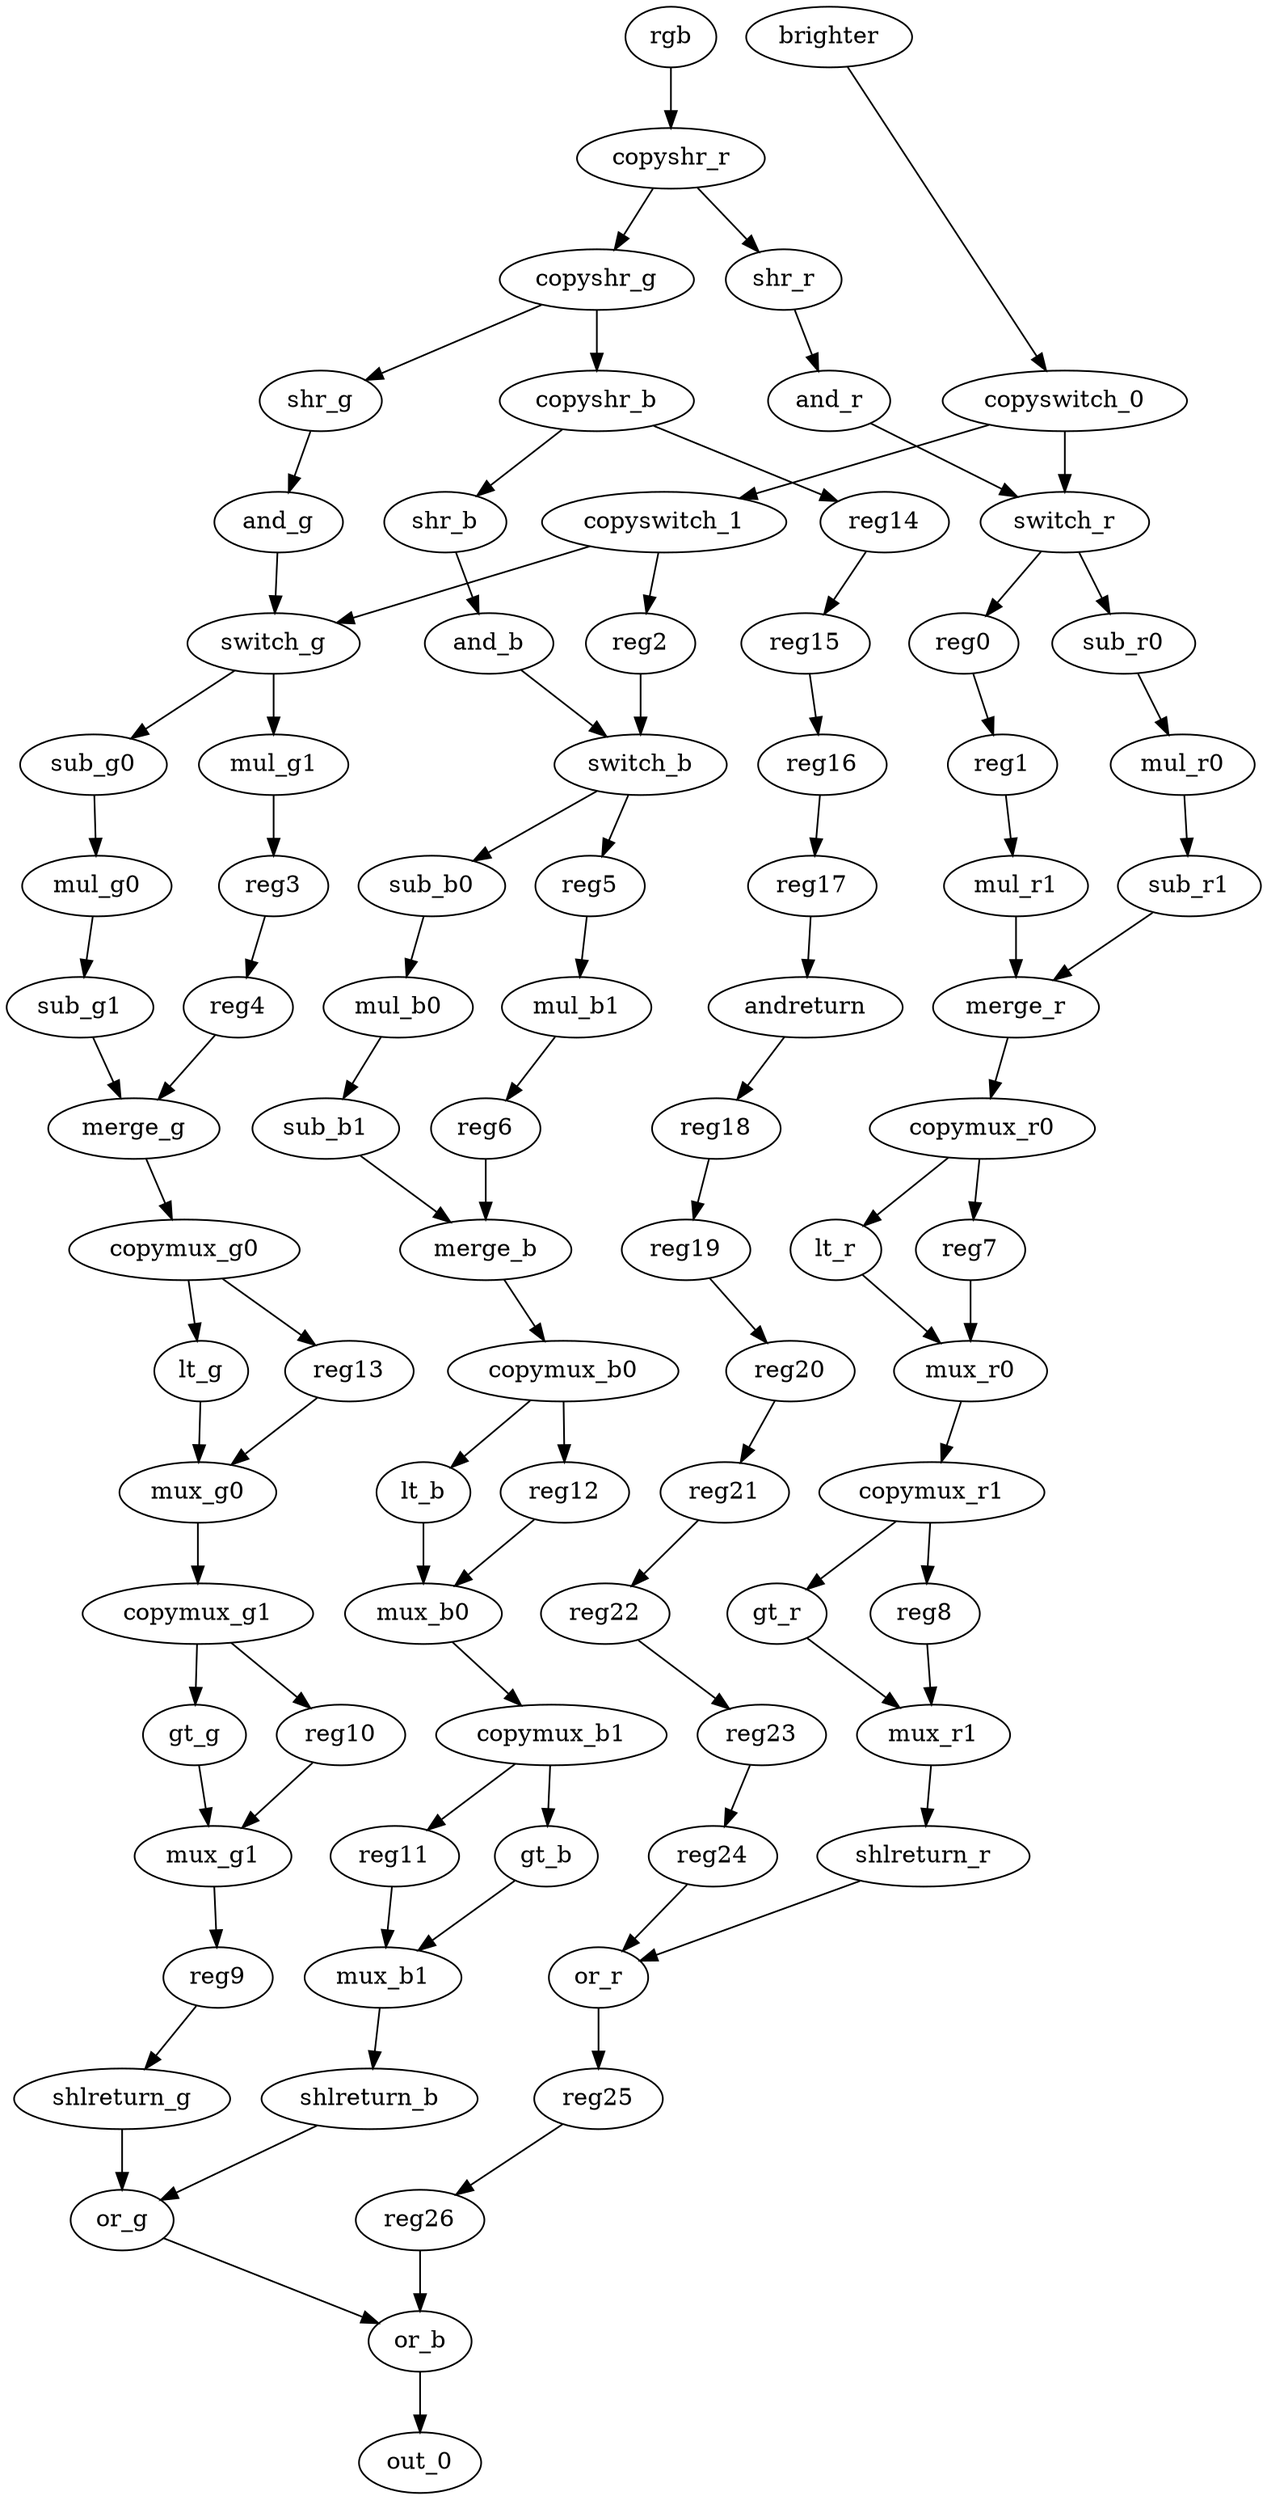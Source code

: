 digraph G {
    and_g;
    switch_g;
    copymux_r0;
    lt_r;
    reg7;
    or_r;
    reg25;
    sub_g0;
    mul_g0;
    copymux_b1;
    reg11;
    gt_b;
    switch_r;
    sub_r0;
    reg0;
    switch_b;
    sub_b0;
    reg5;
    sub_g1;
    copyshr_b;
    shr_b;
    reg14;
    sub_r1;
    merge_r;
    lt_g;
    mux_g0;
    copymux_g1;
    gt_g;
    reg10;
    gt_r;
    mux_r1;
    mul_b0;
    shr_g;
    and_b;
    brighter;
    copyswitch_0;
    copyswitch_1;
    reg2;
    mul_g1;
    reg3;
    mul_b1;
    reg6;
    mux_r0;
    copymux_r1;
    copyshr_r;
    shr_r;
    copyshr_g;
    or_b;
    out_0;
    andreturn;
    reg18;
    or_g;
    shlreturn_g;
    shlreturn_r;
    copymux_b0;
    lt_b;
    reg12;
    mul_r0;
    mux_b1;
    shlreturn_b;
    merge_g;
    copymux_g0;
    mux_g1;
    reg13;
    sub_b1;
    merge_b;
    and_r;
    mux_b0;
    reg9;
    reg8;
    mul_r1;
    rgb;
    reg4;
    reg19;
    reg20;
    reg21;
    reg22;
    reg23;
    reg24;
    reg26;
    reg1;
    reg15;
    reg16;
    reg17;
    and_g -> switch_g [weight=0];
    switch_g -> mul_g1 [weight=2];
    switch_g -> sub_g0 [weight=0];
    copymux_r0 -> lt_r [weight=0];
    copymux_r0 -> reg7 [weight=0];
    lt_r -> mux_r0 [weight=0];
    reg7 -> mux_r0 [weight=1];
    or_r -> reg25 [weight=1];
    reg25 -> reg26 [weight=0];
    sub_g0 -> mul_g0 [weight=0];
    mul_g0 -> sub_g1 [weight=0];
    copymux_b1 -> reg11 [weight=0];
    copymux_b1 -> gt_b [weight=0];
    reg11 -> mux_b1 [weight=0];
    gt_b -> mux_b1 [weight=0];
    switch_r -> sub_r0 [weight=0];
    switch_r -> reg0 [weight=0];
    sub_r0 -> mul_r0 [weight=0];
    reg0 -> reg1 [weight=0];
    switch_b -> sub_b0 [weight=0];
    switch_b -> reg5 [weight=0];
    sub_b0 -> mul_b0 [weight=0];
    reg5 -> mul_b1 [weight=0];
    sub_g1 -> merge_g [weight=0];
    copyshr_b -> shr_b [weight=0];
    copyshr_b -> reg14 [weight=0];
    shr_b -> and_b [weight=0];
    reg14 -> reg15 [weight=0];
    sub_r1 -> merge_r [weight=0];
    merge_r -> copymux_r0 [weight=0];
    lt_g -> mux_g0 [weight=0];
    mux_g0 -> copymux_g1 [weight=1];
    copymux_g1 -> gt_g [weight=0];
    copymux_g1 -> reg10 [weight=0];
    gt_g -> mux_g1 [weight=0];
    reg10 -> mux_g1 [weight=0];
    gt_r -> mux_r1 [weight=0];
    mux_r1 -> shlreturn_r [weight=0];
    mul_b0 -> sub_b1 [weight=0];
    shr_g -> and_g [weight=0];
    and_b -> switch_b [weight=0];
    brighter -> copyswitch_0 [weight=0];
    copyswitch_0 -> switch_r [weight=3];
    copyswitch_0 -> copyswitch_1 [weight=0];
    copyswitch_1 -> reg2 [weight=0];
    copyswitch_1 -> switch_g [weight=0];
    reg2 -> switch_b [weight=1];
    mul_g1 -> reg3 [weight=1];
    reg3 -> reg4 [weight=0];
    mul_b1 -> reg6 [weight=0];
    reg6 -> merge_b [weight=2];
    mux_r0 -> copymux_r1 [weight=0];
    copymux_r1 -> gt_r [weight=0];
    copymux_r1 -> reg8 [weight=0];
    copyshr_r -> shr_r [weight=0];
    copyshr_r -> copyshr_g [weight=0];
    shr_r -> and_r [weight=0];
    copyshr_g -> shr_g [weight=0];
    copyshr_g -> copyshr_b [weight=4];
    or_b -> out_0 [weight=0];
    andreturn -> reg18 [weight=0];
    reg18 -> reg19 [weight=0];
    or_g -> or_b [weight=0];
    shlreturn_g -> or_g [weight=3];
    shlreturn_r -> or_r [weight=0];
    copymux_b0 -> lt_b [weight=0];
    copymux_b0 -> reg12 [weight=0];
    lt_b -> mux_b0 [weight=1];
    reg12 -> mux_b0 [weight=0];
    mul_r0 -> sub_r1 [weight=0];
    mux_b1 -> shlreturn_b [weight=0];
    shlreturn_b -> or_g [weight=0];
    merge_g -> copymux_g0 [weight=0];
    copymux_g0 -> lt_g [weight=0];
    copymux_g0 -> reg13 [weight=0];
    mux_g1 -> reg9 [weight=0];
    reg13 -> mux_g0 [weight=0];
    sub_b1 -> merge_b [weight=0];
    merge_b -> copymux_b0 [weight=0];
    and_r -> switch_r [weight=0];
    mux_b0 -> copymux_b1 [weight=0];
    reg9 -> shlreturn_g [weight=0];
    reg8 -> mux_r1 [weight=0];
    mul_r1 -> merge_r [weight=1];
    rgb -> copyshr_r [weight=1];
    reg4 -> merge_g [weight=0];
    reg19 -> reg20 [weight=0];
    reg20 -> reg21 [weight=0];
    reg21 -> reg22 [weight=0];
    reg22 -> reg23 [weight=0];
    reg23 -> reg24 [weight=0];
    reg24 -> or_r [weight=0];
    reg26 -> or_b [weight=1];
    reg1 -> mul_r1 [weight=0];
    reg15 -> reg16 [weight=0];
    reg16 -> reg17 [weight=0];
    reg17 -> andreturn [weight=0];
}
